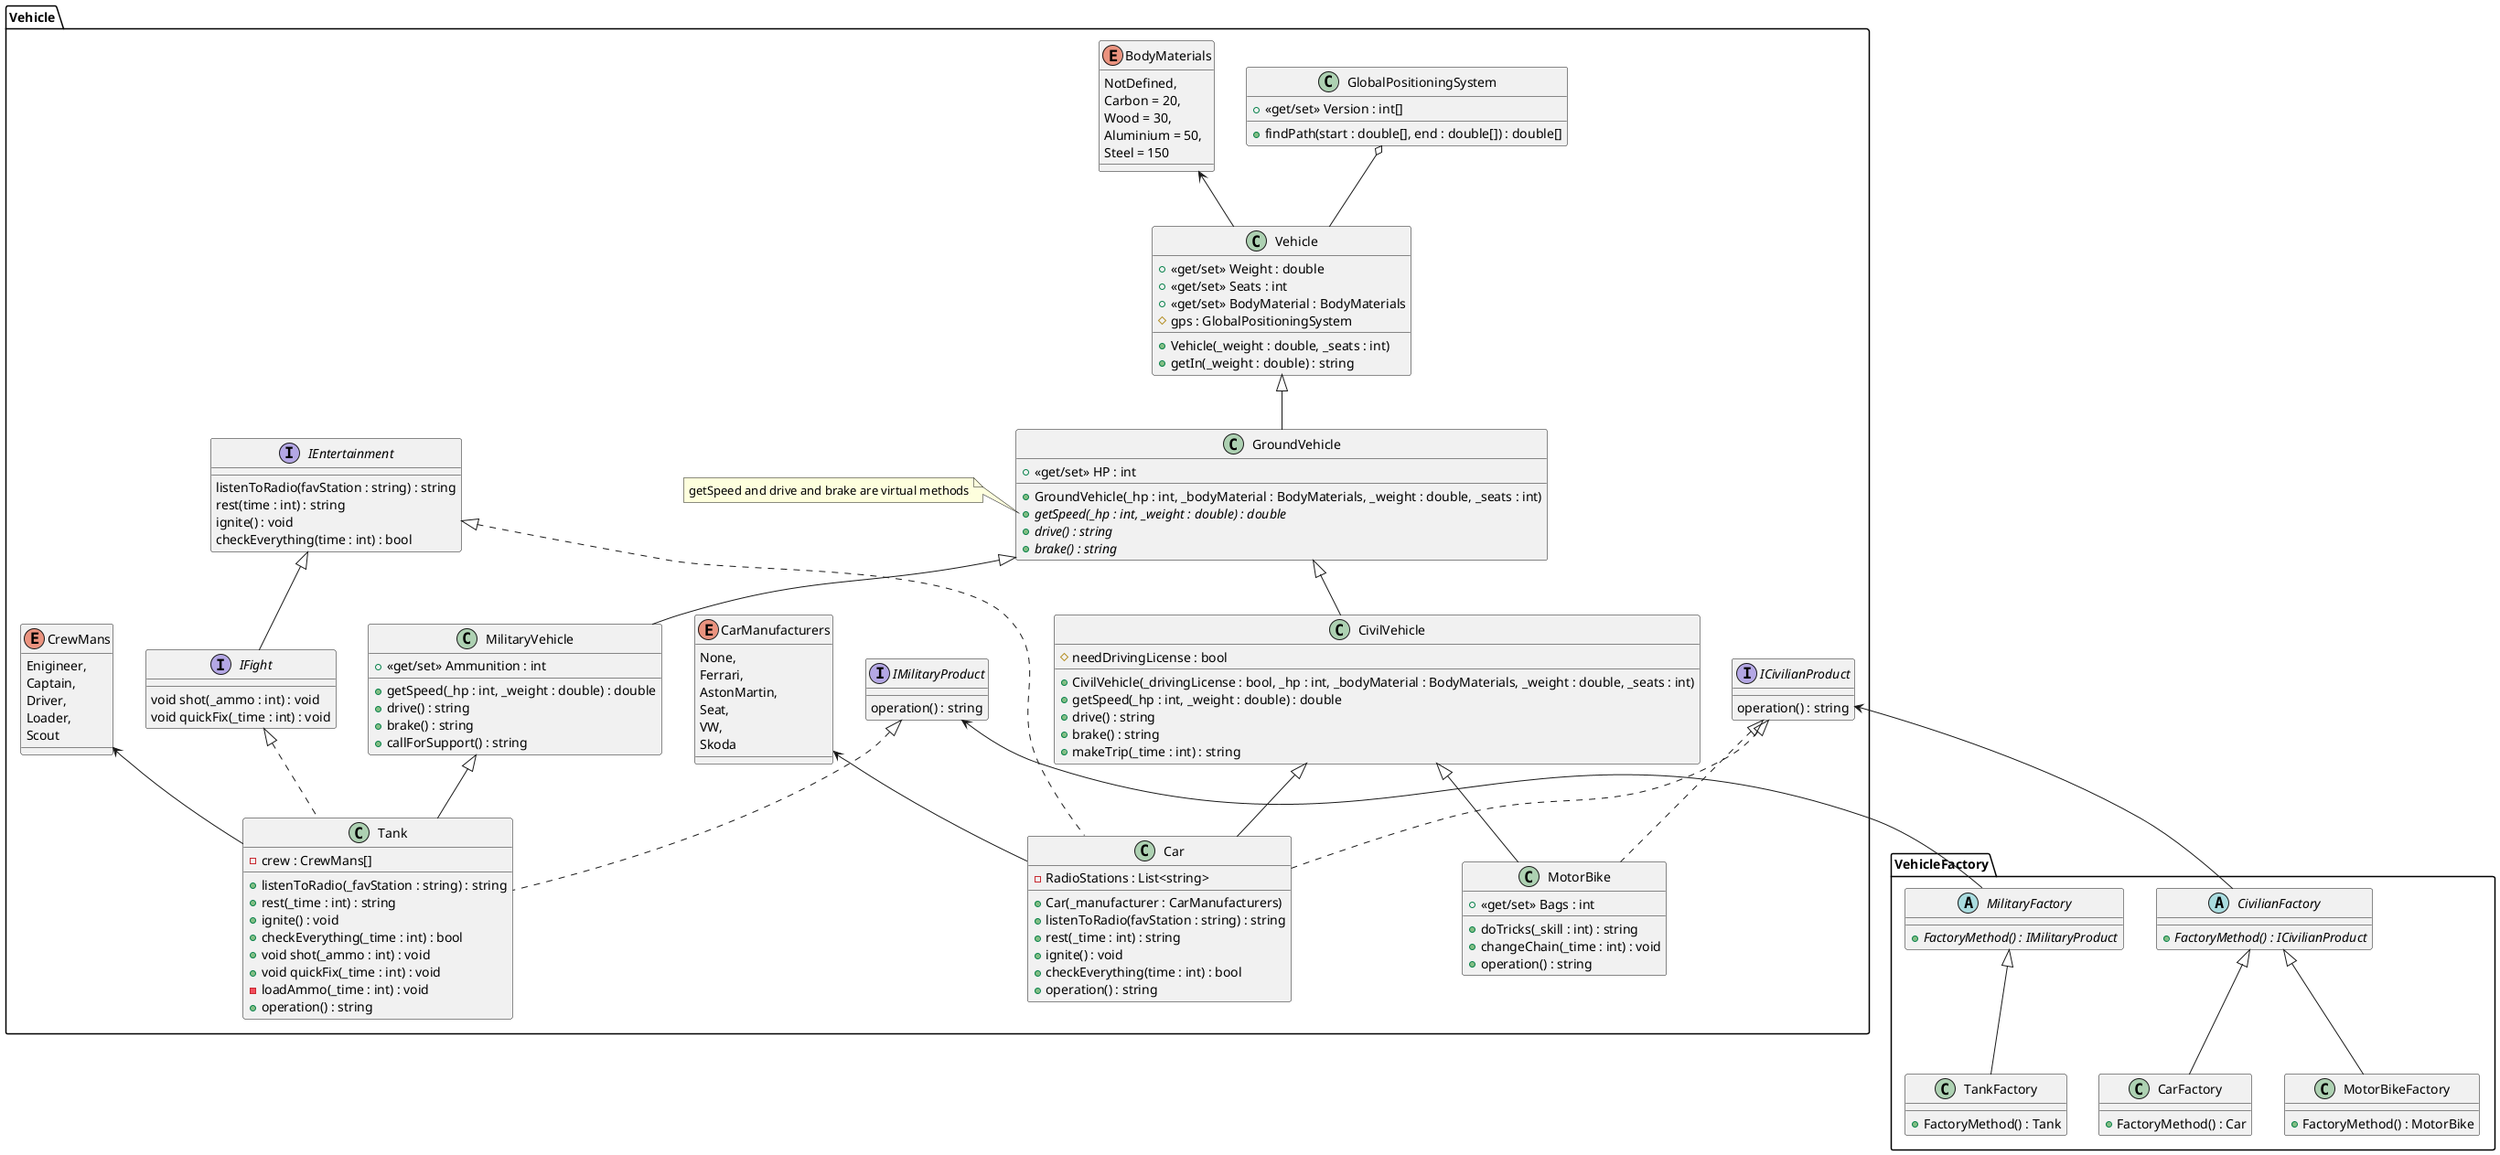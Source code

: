 @startuml

namespace Vehicle{

    class Vehicle{
        +<<get/set>> Weight : double
        +<<get/set>> Seats : int
        +<<get/set>> BodyMaterial : BodyMaterials
        #gps : GlobalPositioningSystem

        + Vehicle(_weight : double, _seats : int)
        +getIn(_weight : double) : string
    }

    class GroundVehicle{
        +<<get/set>> HP : int
        +GroundVehicle(_hp : int, _bodyMaterial : BodyMaterials, _weight : double, _seats : int)
        + {abstract} getSpeed(_hp : int, _weight : double) : double
        + {abstract} drive() : string
        + {abstract} brake() : string
    }
    note left of GroundVehicle::getSpeed
    getSpeed and drive and brake are virtual methods
    end note

    class CivilVehicle{
        #needDrivingLicense : bool
        +CivilVehicle(_drivingLicense : bool, _hp : int, _bodyMaterial : BodyMaterials, _weight : double, _seats : int)
        +getSpeed(_hp : int, _weight : double) : double
        +drive() : string
        +brake() : string
        +makeTrip(_time : int) : string
    }

    class Car{
        -RadioStations : List<string>
        +Car(_manufacturer : CarManufacturers)
        +listenToRadio(favStation : string) : string
        +rest(_time : int) : string
        +ignite() : void
        +checkEverything(time : int) : bool
        +operation() : string
    }

    class MotorBike{
        +<<get/set>> Bags : int
        +doTricks(_skill : int) : string
        +changeChain(_time : int) : void
        +operation() : string
    }

    class GlobalPositioningSystem{
        +<<get/set>> Version : int[]
        +findPath(start : double[], end : double[]) : double[]
    }

    class MilitaryVehicle{
        +<<get/set>> Ammunition : int
        +getSpeed(_hp : int, _weight : double) : double
        +drive() : string
        +brake() : string
        +callForSupport() : string
    }

    class Tank{
        -crew : CrewMans[]
        +listenToRadio(_favStation : string) : string
        +rest(_time : int) : string
        +ignite() : void
        +checkEverything(_time : int) : bool
        +void shot(_ammo : int) : void
        +void quickFix(_time : int) : void
        -loadAmmo(_time : int) : void
        +operation() : string
    }



    enum CarManufacturers{
        None,
        Ferrari,
        AstonMartin,
        Seat,
        VW,
        Skoda
    }
    enum BodyMaterials{
        NotDefined,
        Carbon = 20,
        Wood = 30,
        Aluminium = 50,
        Steel = 150
    }

    enum CrewMans {
        Enigineer,
        Captain,
        Driver,
        Loader,
        Scout
    }

    interface ICivilianProduct{
        operation() : string 
    }

    interface IMilitaryProduct{
        operation() : string 
    }
    interface IEntertainment {
        listenToRadio(favStation : string) : string
        rest(time : int) : string
        ignite() : void
        checkEverything(time : int) : bool
    }
    interface IFight{
        void shot(_ammo : int) : void
        void quickFix(_time : int) : void
    }


    CrewMans <-- Tank
    CivilVehicle <|-- MotorBike
    CarManufacturers <-- Car
    CivilVehicle <|-- Car
    class Car implements IEntertainment
    Vehicle <|-- GroundVehicle
    BodyMaterials <-- Vehicle
    GlobalPositioningSystem o-- Vehicle
    GroundVehicle <|-- CivilVehicle
    GroundVehicle <|-- MilitaryVehicle
    MilitaryVehicle <|-- Tank
    class Tank implements IFight
    interface IFight implements IEntertainment
    class Car implements ICivilianProduct
    class MotorBike implements ICivilianProduct
    class Tank implements IMilitaryProduct
}
namespace VehicleFactory{
    abstract class CivilianFactory{
        +{abstract} FactoryMethod() : ICivilianProduct
    }

    class CarFactory{
        +FactoryMethod() : Car
    }

    class MotorBikeFactory{
        +FactoryMethod() : MotorBike
    }

    abstract class MilitaryFactory{
        +{abstract} FactoryMethod() : IMilitaryProduct
    }

    class TankFactory{
        +FactoryMethod() : Tank
    }


    Vehicle.IMilitaryProduct <-- MilitaryFactory
    Vehicle.ICivilianProduct <-- CivilianFactory
    class CarFactory extends CivilianFactory
    class MotorBikeFactory extends CivilianFactory
    class TankFactory extends MilitaryFactory
}
@enduml